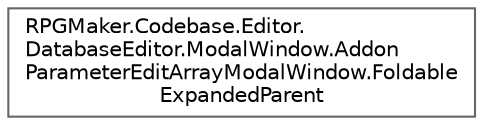 digraph "クラス階層図"
{
 // LATEX_PDF_SIZE
  bgcolor="transparent";
  edge [fontname=Helvetica,fontsize=10,labelfontname=Helvetica,labelfontsize=10];
  node [fontname=Helvetica,fontsize=10,shape=box,height=0.2,width=0.4];
  rankdir="LR";
  Node0 [id="Node000000",label="RPGMaker.Codebase.Editor.\lDatabaseEditor.ModalWindow.Addon\lParameterEditArrayModalWindow.Foldable\lExpandedParent",height=0.2,width=0.4,color="grey40", fillcolor="white", style="filled",URL="$d0/dc6/class_r_p_g_maker_1_1_codebase_1_1_editor_1_1_database_editor_1_1_modal_window_1_1_addon_paramet3fafead10a661da62c58ff46aef575eb.html",tooltip="😁 折り畳み式拡張親"];
}
